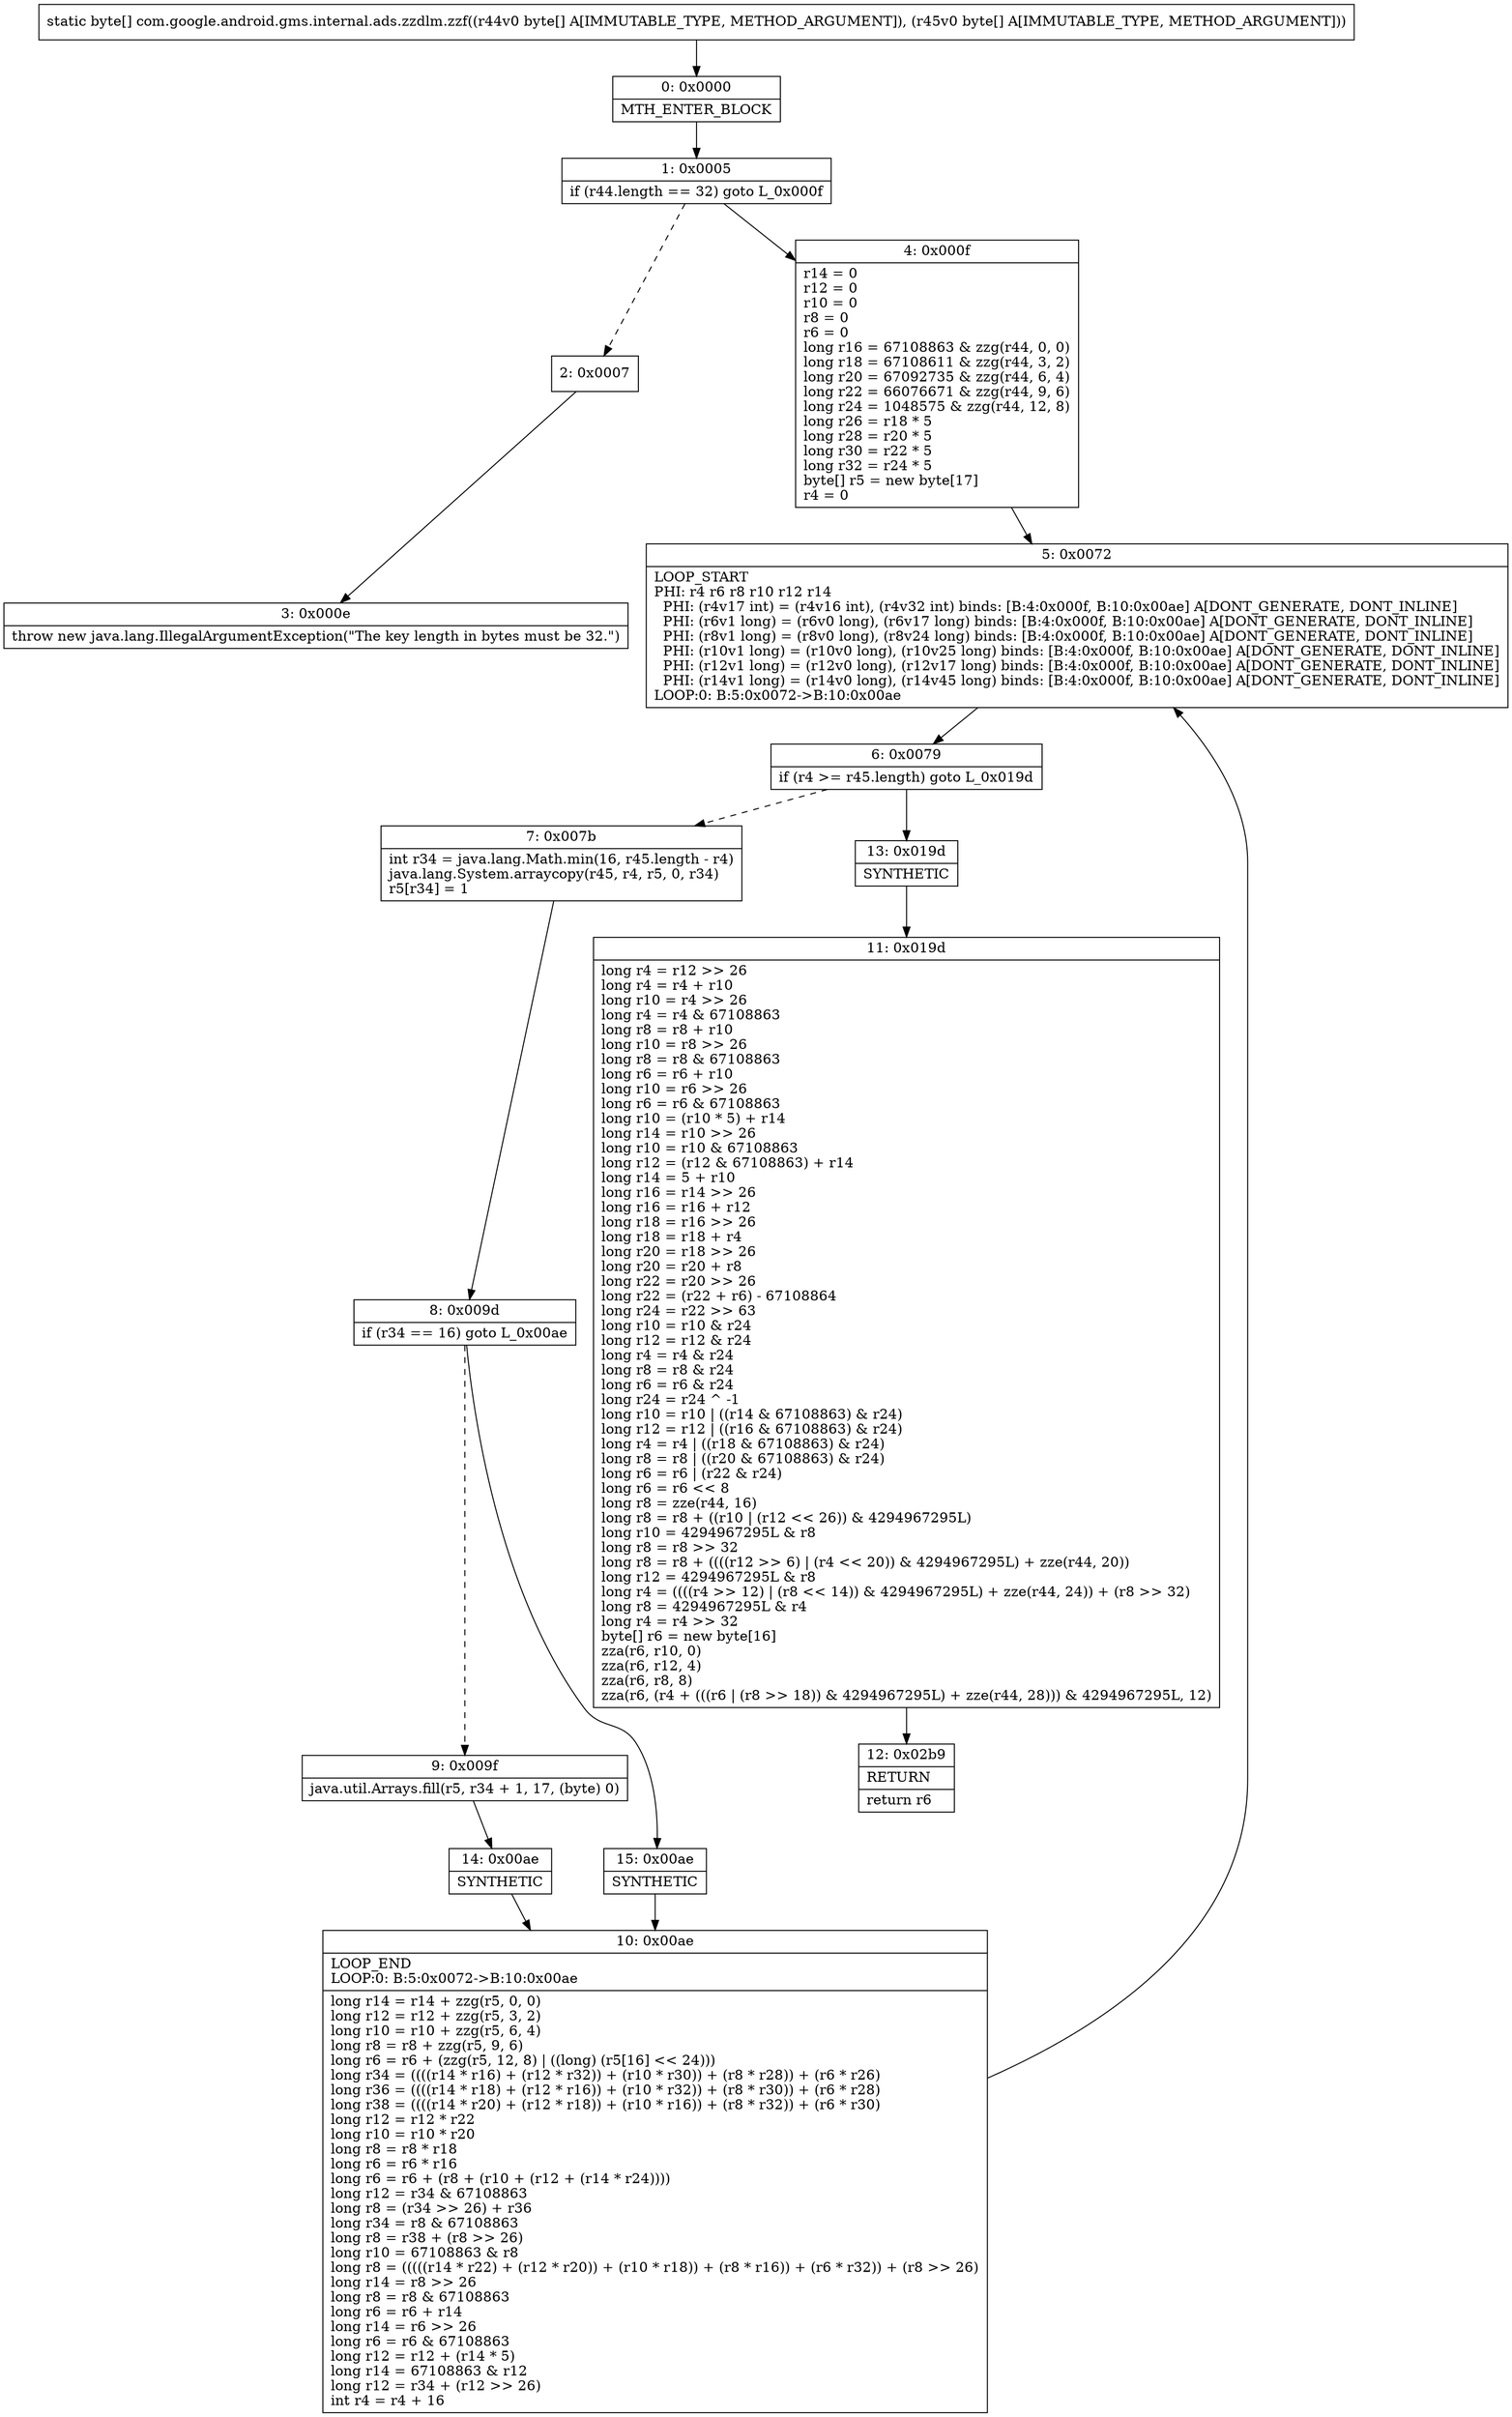 digraph "CFG forcom.google.android.gms.internal.ads.zzdlm.zzf([B[B)[B" {
Node_0 [shape=record,label="{0\:\ 0x0000|MTH_ENTER_BLOCK\l}"];
Node_1 [shape=record,label="{1\:\ 0x0005|if (r44.length == 32) goto L_0x000f\l}"];
Node_2 [shape=record,label="{2\:\ 0x0007}"];
Node_3 [shape=record,label="{3\:\ 0x000e|throw new java.lang.IllegalArgumentException(\"The key length in bytes must be 32.\")\l}"];
Node_4 [shape=record,label="{4\:\ 0x000f|r14 = 0\lr12 = 0\lr10 = 0\lr8 = 0\lr6 = 0\llong r16 = 67108863 & zzg(r44, 0, 0)\llong r18 = 67108611 & zzg(r44, 3, 2)\llong r20 = 67092735 & zzg(r44, 6, 4)\llong r22 = 66076671 & zzg(r44, 9, 6)\llong r24 = 1048575 & zzg(r44, 12, 8)\llong r26 = r18 * 5\llong r28 = r20 * 5\llong r30 = r22 * 5\llong r32 = r24 * 5\lbyte[] r5 = new byte[17]\lr4 = 0\l}"];
Node_5 [shape=record,label="{5\:\ 0x0072|LOOP_START\lPHI: r4 r6 r8 r10 r12 r14 \l  PHI: (r4v17 int) = (r4v16 int), (r4v32 int) binds: [B:4:0x000f, B:10:0x00ae] A[DONT_GENERATE, DONT_INLINE]\l  PHI: (r6v1 long) = (r6v0 long), (r6v17 long) binds: [B:4:0x000f, B:10:0x00ae] A[DONT_GENERATE, DONT_INLINE]\l  PHI: (r8v1 long) = (r8v0 long), (r8v24 long) binds: [B:4:0x000f, B:10:0x00ae] A[DONT_GENERATE, DONT_INLINE]\l  PHI: (r10v1 long) = (r10v0 long), (r10v25 long) binds: [B:4:0x000f, B:10:0x00ae] A[DONT_GENERATE, DONT_INLINE]\l  PHI: (r12v1 long) = (r12v0 long), (r12v17 long) binds: [B:4:0x000f, B:10:0x00ae] A[DONT_GENERATE, DONT_INLINE]\l  PHI: (r14v1 long) = (r14v0 long), (r14v45 long) binds: [B:4:0x000f, B:10:0x00ae] A[DONT_GENERATE, DONT_INLINE]\lLOOP:0: B:5:0x0072\-\>B:10:0x00ae\l}"];
Node_6 [shape=record,label="{6\:\ 0x0079|if (r4 \>= r45.length) goto L_0x019d\l}"];
Node_7 [shape=record,label="{7\:\ 0x007b|int r34 = java.lang.Math.min(16, r45.length \- r4)\ljava.lang.System.arraycopy(r45, r4, r5, 0, r34)\lr5[r34] = 1\l}"];
Node_8 [shape=record,label="{8\:\ 0x009d|if (r34 == 16) goto L_0x00ae\l}"];
Node_9 [shape=record,label="{9\:\ 0x009f|java.util.Arrays.fill(r5, r34 + 1, 17, (byte) 0)\l}"];
Node_10 [shape=record,label="{10\:\ 0x00ae|LOOP_END\lLOOP:0: B:5:0x0072\-\>B:10:0x00ae\l|long r14 = r14 + zzg(r5, 0, 0)\llong r12 = r12 + zzg(r5, 3, 2)\llong r10 = r10 + zzg(r5, 6, 4)\llong r8 = r8 + zzg(r5, 9, 6)\llong r6 = r6 + (zzg(r5, 12, 8) \| ((long) (r5[16] \<\< 24)))\llong r34 = ((((r14 * r16) + (r12 * r32)) + (r10 * r30)) + (r8 * r28)) + (r6 * r26)\llong r36 = ((((r14 * r18) + (r12 * r16)) + (r10 * r32)) + (r8 * r30)) + (r6 * r28)\llong r38 = ((((r14 * r20) + (r12 * r18)) + (r10 * r16)) + (r8 * r32)) + (r6 * r30)\llong r12 = r12 * r22\llong r10 = r10 * r20\llong r8 = r8 * r18\llong r6 = r6 * r16\llong r6 = r6 + (r8 + (r10 + (r12 + (r14 * r24))))\llong r12 = r34 & 67108863\llong r8 = (r34 \>\> 26) + r36\llong r34 = r8 & 67108863\llong r8 = r38 + (r8 \>\> 26)\llong r10 = 67108863 & r8\llong r8 = (((((r14 * r22) + (r12 * r20)) + (r10 * r18)) + (r8 * r16)) + (r6 * r32)) + (r8 \>\> 26)\llong r14 = r8 \>\> 26\llong r8 = r8 & 67108863\llong r6 = r6 + r14\llong r14 = r6 \>\> 26\llong r6 = r6 & 67108863\llong r12 = r12 + (r14 * 5)\llong r14 = 67108863 & r12\llong r12 = r34 + (r12 \>\> 26)\lint r4 = r4 + 16\l}"];
Node_11 [shape=record,label="{11\:\ 0x019d|long r4 = r12 \>\> 26\llong r4 = r4 + r10\llong r10 = r4 \>\> 26\llong r4 = r4 & 67108863\llong r8 = r8 + r10\llong r10 = r8 \>\> 26\llong r8 = r8 & 67108863\llong r6 = r6 + r10\llong r10 = r6 \>\> 26\llong r6 = r6 & 67108863\llong r10 = (r10 * 5) + r14\llong r14 = r10 \>\> 26\llong r10 = r10 & 67108863\llong r12 = (r12 & 67108863) + r14\llong r14 = 5 + r10\llong r16 = r14 \>\> 26\llong r16 = r16 + r12\llong r18 = r16 \>\> 26\llong r18 = r18 + r4\llong r20 = r18 \>\> 26\llong r20 = r20 + r8\llong r22 = r20 \>\> 26\llong r22 = (r22 + r6) \- 67108864\llong r24 = r22 \>\> 63\llong r10 = r10 & r24\llong r12 = r12 & r24\llong r4 = r4 & r24\llong r8 = r8 & r24\llong r6 = r6 & r24\llong r24 = r24 ^ \-1\llong r10 = r10 \| ((r14 & 67108863) & r24)\llong r12 = r12 \| ((r16 & 67108863) & r24)\llong r4 = r4 \| ((r18 & 67108863) & r24)\llong r8 = r8 \| ((r20 & 67108863) & r24)\llong r6 = r6 \| (r22 & r24)\llong r6 = r6 \<\< 8\llong r8 = zze(r44, 16)\llong r8 = r8 + ((r10 \| (r12 \<\< 26)) & 4294967295L)\llong r10 = 4294967295L & r8\llong r8 = r8 \>\> 32\llong r8 = r8 + ((((r12 \>\> 6) \| (r4 \<\< 20)) & 4294967295L) + zze(r44, 20))\llong r12 = 4294967295L & r8\llong r4 = ((((r4 \>\> 12) \| (r8 \<\< 14)) & 4294967295L) + zze(r44, 24)) + (r8 \>\> 32)\llong r8 = 4294967295L & r4\llong r4 = r4 \>\> 32\lbyte[] r6 = new byte[16]\lzza(r6, r10, 0)\lzza(r6, r12, 4)\lzza(r6, r8, 8)\lzza(r6, (r4 + (((r6 \| (r8 \>\> 18)) & 4294967295L) + zze(r44, 28))) & 4294967295L, 12)\l}"];
Node_12 [shape=record,label="{12\:\ 0x02b9|RETURN\l|return r6\l}"];
Node_13 [shape=record,label="{13\:\ 0x019d|SYNTHETIC\l}"];
Node_14 [shape=record,label="{14\:\ 0x00ae|SYNTHETIC\l}"];
Node_15 [shape=record,label="{15\:\ 0x00ae|SYNTHETIC\l}"];
MethodNode[shape=record,label="{static byte[] com.google.android.gms.internal.ads.zzdlm.zzf((r44v0 byte[] A[IMMUTABLE_TYPE, METHOD_ARGUMENT]), (r45v0 byte[] A[IMMUTABLE_TYPE, METHOD_ARGUMENT])) }"];
MethodNode -> Node_0;
Node_0 -> Node_1;
Node_1 -> Node_2[style=dashed];
Node_1 -> Node_4;
Node_2 -> Node_3;
Node_4 -> Node_5;
Node_5 -> Node_6;
Node_6 -> Node_7[style=dashed];
Node_6 -> Node_13;
Node_7 -> Node_8;
Node_8 -> Node_9[style=dashed];
Node_8 -> Node_15;
Node_9 -> Node_14;
Node_10 -> Node_5;
Node_11 -> Node_12;
Node_13 -> Node_11;
Node_14 -> Node_10;
Node_15 -> Node_10;
}

